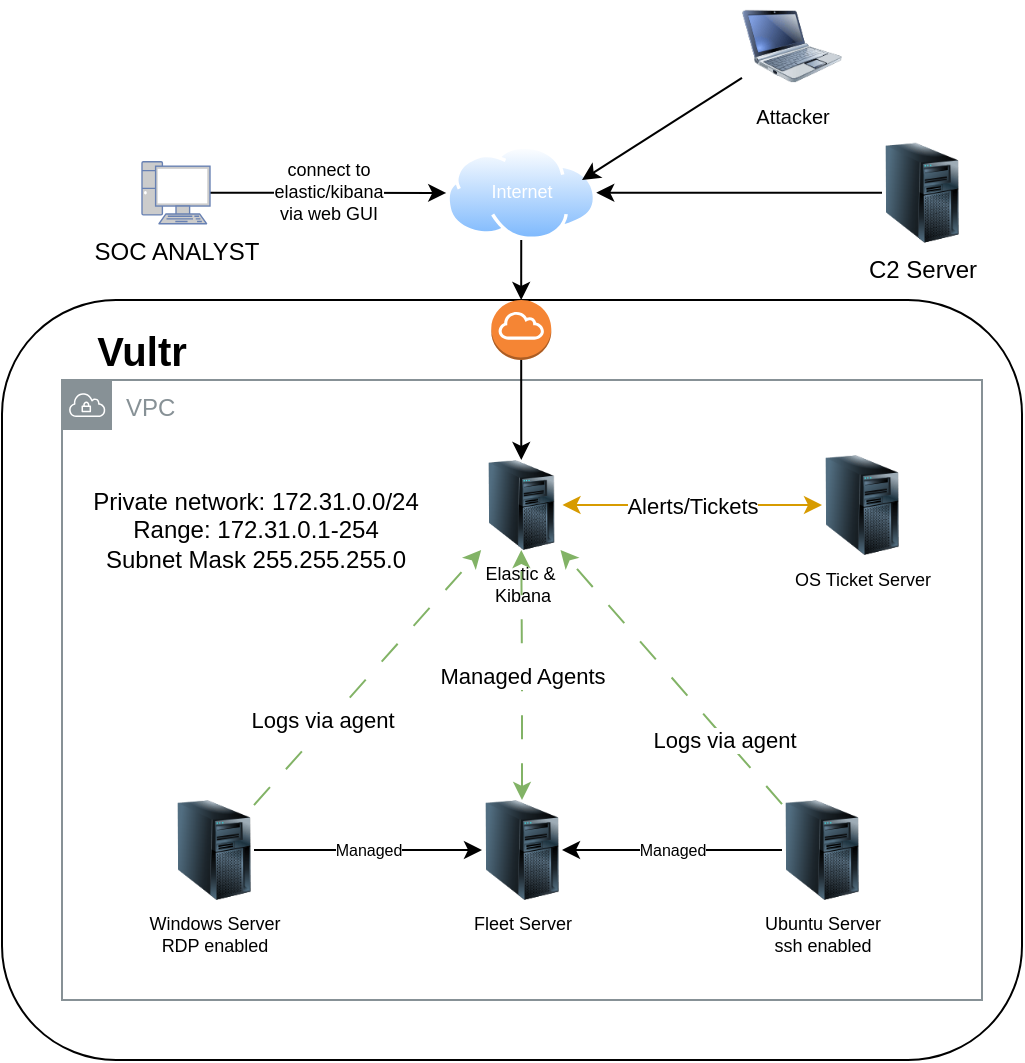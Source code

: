 <mxfile version="24.7.14">
  <diagram name="Página-1" id="sUcLUFVMF_4q7fsrGF6p">
    <mxGraphModel dx="765" dy="400" grid="1" gridSize="10" guides="1" tooltips="1" connect="1" arrows="1" fold="1" page="1" pageScale="1" pageWidth="827" pageHeight="1169" math="0" shadow="0">
      <root>
        <mxCell id="0" />
        <mxCell id="1" parent="0" />
        <mxCell id="Nho57AFlRB3N6ktIgYb_-2" value="" style="rounded=1;whiteSpace=wrap;html=1;" vertex="1" parent="1">
          <mxGeometry x="70" y="160" width="510" height="380" as="geometry" />
        </mxCell>
        <mxCell id="Nho57AFlRB3N6ktIgYb_-10" value="VPC" style="sketch=0;outlineConnect=0;gradientColor=none;html=1;whiteSpace=wrap;fontSize=12;fontStyle=0;shape=mxgraph.aws4.group;grIcon=mxgraph.aws4.group_vpc;strokeColor=#879196;fillColor=none;verticalAlign=top;align=left;spacingLeft=30;fontColor=#879196;dashed=0;" vertex="1" parent="1">
          <mxGeometry x="100" y="200" width="460" height="310" as="geometry" />
        </mxCell>
        <mxCell id="Nho57AFlRB3N6ktIgYb_-3" value="Vultr" style="text;html=1;align=center;verticalAlign=middle;whiteSpace=wrap;rounded=0;labelBackgroundColor=none;textShadow=0;fontStyle=1;fontSize=20;" vertex="1" parent="1">
          <mxGeometry x="110" y="170" width="60" height="30" as="geometry" />
        </mxCell>
        <mxCell id="Nho57AFlRB3N6ktIgYb_-4" value="&lt;font style=&quot;font-size: 9px;&quot;&gt;Elastic &amp;amp;&amp;nbsp;&lt;/font&gt;&lt;div style=&quot;font-size: 9px;&quot;&gt;&lt;font style=&quot;font-size: 9px;&quot;&gt;Kibana&lt;/font&gt;&lt;div style=&quot;font-size: 9px;&quot;&gt;&lt;br style=&quot;font-size: 9px;&quot;&gt;&lt;/div&gt;&lt;/div&gt;" style="image;html=1;image=img/lib/clip_art/computers/Server_Tower_128x128.png;fontSize=9;" vertex="1" parent="1">
          <mxGeometry x="309" y="240" width="41.25" height="45" as="geometry" />
        </mxCell>
        <mxCell id="Nho57AFlRB3N6ktIgYb_-11" value="Managed" style="edgeStyle=orthogonalEdgeStyle;rounded=0;orthogonalLoop=1;jettySize=auto;html=1;fontSize=8;" edge="1" parent="1" source="Nho57AFlRB3N6ktIgYb_-5" target="Nho57AFlRB3N6ktIgYb_-6">
          <mxGeometry relative="1" as="geometry" />
        </mxCell>
        <mxCell id="Nho57AFlRB3N6ktIgYb_-17" value="Logs via agent" style="rounded=0;orthogonalLoop=1;jettySize=auto;html=1;fillColor=#d5e8d4;strokeColor=#82b366;dashed=1;dashPattern=12 12;" edge="1" parent="1" source="Nho57AFlRB3N6ktIgYb_-5" target="Nho57AFlRB3N6ktIgYb_-4">
          <mxGeometry x="-0.363" y="3" relative="1" as="geometry">
            <mxPoint as="offset" />
          </mxGeometry>
        </mxCell>
        <mxCell id="Nho57AFlRB3N6ktIgYb_-5" value="Windows Server&lt;div style=&quot;font-size: 9px;&quot;&gt;RDP enabled&lt;/div&gt;" style="image;html=1;image=img/lib/clip_art/computers/Server_Tower_128x128.png;fontSize=9;" vertex="1" parent="1">
          <mxGeometry x="156" y="410" width="40" height="50" as="geometry" />
        </mxCell>
        <mxCell id="Nho57AFlRB3N6ktIgYb_-13" value="Managed Agents" style="edgeStyle=orthogonalEdgeStyle;rounded=0;orthogonalLoop=1;jettySize=auto;html=1;startArrow=classic;startFill=1;dashed=1;dashPattern=12 12;fillColor=#d5e8d4;strokeColor=#82b366;exitX=0.5;exitY=0;exitDx=0;exitDy=0;" edge="1" parent="1" source="Nho57AFlRB3N6ktIgYb_-6" target="Nho57AFlRB3N6ktIgYb_-4">
          <mxGeometry relative="1" as="geometry" />
        </mxCell>
        <mxCell id="Nho57AFlRB3N6ktIgYb_-6" value="Fleet Server" style="image;html=1;image=img/lib/clip_art/computers/Server_Tower_128x128.png;fontSize=9;" vertex="1" parent="1">
          <mxGeometry x="310" y="410" width="40" height="50" as="geometry" />
        </mxCell>
        <mxCell id="Nho57AFlRB3N6ktIgYb_-12" value="Managed" style="edgeStyle=orthogonalEdgeStyle;rounded=0;orthogonalLoop=1;jettySize=auto;html=1;entryX=1;entryY=0.5;entryDx=0;entryDy=0;fontSize=8;" edge="1" parent="1" source="Nho57AFlRB3N6ktIgYb_-7" target="Nho57AFlRB3N6ktIgYb_-6">
          <mxGeometry relative="1" as="geometry" />
        </mxCell>
        <mxCell id="Nho57AFlRB3N6ktIgYb_-18" value="Logs via agent" style="rounded=0;orthogonalLoop=1;jettySize=auto;html=1;fillColor=#d5e8d4;strokeColor=#82b366;dashed=1;dashPattern=12 12;" edge="1" parent="1" source="Nho57AFlRB3N6ktIgYb_-7" target="Nho57AFlRB3N6ktIgYb_-4">
          <mxGeometry x="-0.479" y="2" relative="1" as="geometry">
            <mxPoint x="1" as="offset" />
          </mxGeometry>
        </mxCell>
        <mxCell id="Nho57AFlRB3N6ktIgYb_-7" value="Ubuntu Server&lt;div&gt;ssh enabled&lt;/div&gt;" style="image;html=1;image=img/lib/clip_art/computers/Server_Tower_128x128.png;fontSize=9;" vertex="1" parent="1">
          <mxGeometry x="460" y="410" width="40" height="50" as="geometry" />
        </mxCell>
        <mxCell id="Nho57AFlRB3N6ktIgYb_-14" value="Alerts/Tickets" style="edgeStyle=orthogonalEdgeStyle;rounded=0;orthogonalLoop=1;jettySize=auto;html=1;fillColor=#ffe6cc;strokeColor=#d79b00;startArrow=classic;startFill=1;" edge="1" parent="1" source="Nho57AFlRB3N6ktIgYb_-8" target="Nho57AFlRB3N6ktIgYb_-4">
          <mxGeometry relative="1" as="geometry" />
        </mxCell>
        <mxCell id="Nho57AFlRB3N6ktIgYb_-8" value="OS Ticket Server" style="image;html=1;image=img/lib/clip_art/computers/Server_Tower_128x128.png;fontSize=9;" vertex="1" parent="1">
          <mxGeometry x="480" y="237.5" width="40" height="50" as="geometry" />
        </mxCell>
        <mxCell id="Nho57AFlRB3N6ktIgYb_-32" style="edgeStyle=orthogonalEdgeStyle;rounded=0;orthogonalLoop=1;jettySize=auto;html=1;entryX=1;entryY=0.5;entryDx=0;entryDy=0;" edge="1" parent="1" source="Nho57AFlRB3N6ktIgYb_-9" target="Nho57AFlRB3N6ktIgYb_-23">
          <mxGeometry relative="1" as="geometry" />
        </mxCell>
        <mxCell id="Nho57AFlRB3N6ktIgYb_-9" value="C2 Server" style="image;html=1;image=img/lib/clip_art/computers/Server_Tower_128x128.png" vertex="1" parent="1">
          <mxGeometry x="510" y="81.38" width="40" height="50" as="geometry" />
        </mxCell>
        <mxCell id="Nho57AFlRB3N6ktIgYb_-19" value="Private network: 172.31.0.0/24&lt;div&gt;Range: 172.31.0.1-254&lt;/div&gt;&lt;div&gt;Subnet Mask 255.255.255.0&lt;/div&gt;" style="text;html=1;align=center;verticalAlign=middle;whiteSpace=wrap;rounded=0;" vertex="1" parent="1">
          <mxGeometry x="110" y="250" width="174" height="50" as="geometry" />
        </mxCell>
        <mxCell id="Nho57AFlRB3N6ktIgYb_-25" style="edgeStyle=orthogonalEdgeStyle;rounded=0;orthogonalLoop=1;jettySize=auto;html=1;" edge="1" parent="1" source="Nho57AFlRB3N6ktIgYb_-20" target="Nho57AFlRB3N6ktIgYb_-4">
          <mxGeometry relative="1" as="geometry" />
        </mxCell>
        <mxCell id="Nho57AFlRB3N6ktIgYb_-20" value="" style="outlineConnect=0;dashed=0;verticalLabelPosition=bottom;verticalAlign=top;align=center;html=1;shape=mxgraph.aws3.internet_gateway;fillColor=#F58534;gradientColor=none;" vertex="1" parent="1">
          <mxGeometry x="314.63" y="160" width="30" height="30" as="geometry" />
        </mxCell>
        <mxCell id="Nho57AFlRB3N6ktIgYb_-24" style="edgeStyle=orthogonalEdgeStyle;rounded=0;orthogonalLoop=1;jettySize=auto;html=1;" edge="1" parent="1" source="Nho57AFlRB3N6ktIgYb_-23" target="Nho57AFlRB3N6ktIgYb_-20">
          <mxGeometry relative="1" as="geometry" />
        </mxCell>
        <mxCell id="Nho57AFlRB3N6ktIgYb_-23" value="" style="image;aspect=fixed;perimeter=ellipsePerimeter;html=1;align=center;shadow=0;dashed=0;spacingTop=3;image=img/lib/active_directory/internet_cloud.svg;" vertex="1" parent="1">
          <mxGeometry x="292.12" y="82.75" width="75" height="47.25" as="geometry" />
        </mxCell>
        <mxCell id="Nho57AFlRB3N6ktIgYb_-28" value="connect to&lt;div style=&quot;font-size: 9px;&quot;&gt;elastic/kibana&lt;/div&gt;&lt;div style=&quot;font-size: 9px;&quot;&gt;via web GUI&lt;/div&gt;" style="edgeStyle=orthogonalEdgeStyle;rounded=0;orthogonalLoop=1;jettySize=auto;html=1;fontSize=9;" edge="1" parent="1" source="Nho57AFlRB3N6ktIgYb_-26" target="Nho57AFlRB3N6ktIgYb_-23">
          <mxGeometry relative="1" as="geometry" />
        </mxCell>
        <mxCell id="Nho57AFlRB3N6ktIgYb_-26" value="SOC ANALYST&lt;div&gt;&lt;br&gt;&lt;/div&gt;" style="fontColor=#000000;verticalAlign=top;verticalLabelPosition=bottom;labelPosition=center;align=center;html=1;outlineConnect=0;fillColor=#CCCCCC;strokeColor=#6881B3;gradientColor=none;gradientDirection=north;strokeWidth=2;shape=mxgraph.networks.pc;" vertex="1" parent="1">
          <mxGeometry x="140" y="90.88" width="34" height="31" as="geometry" />
        </mxCell>
        <mxCell id="Nho57AFlRB3N6ktIgYb_-27" value="Internet" style="text;html=1;align=center;verticalAlign=middle;whiteSpace=wrap;rounded=0;fontColor=#FFFFFF;fontSize=9;" vertex="1" parent="1">
          <mxGeometry x="304.62" y="96.37" width="50" height="20" as="geometry" />
        </mxCell>
        <mxCell id="Nho57AFlRB3N6ktIgYb_-31" style="rounded=0;orthogonalLoop=1;jettySize=auto;html=1;" edge="1" parent="1" source="Nho57AFlRB3N6ktIgYb_-29">
          <mxGeometry relative="1" as="geometry">
            <mxPoint x="360" y="100" as="targetPoint" />
          </mxGeometry>
        </mxCell>
        <mxCell id="Nho57AFlRB3N6ktIgYb_-29" value="Attacker" style="image;html=1;image=img/lib/clip_art/computers/Netbook_128x128.png;fontSize=10;" vertex="1" parent="1">
          <mxGeometry x="440" y="10" width="50" height="46" as="geometry" />
        </mxCell>
      </root>
    </mxGraphModel>
  </diagram>
</mxfile>
